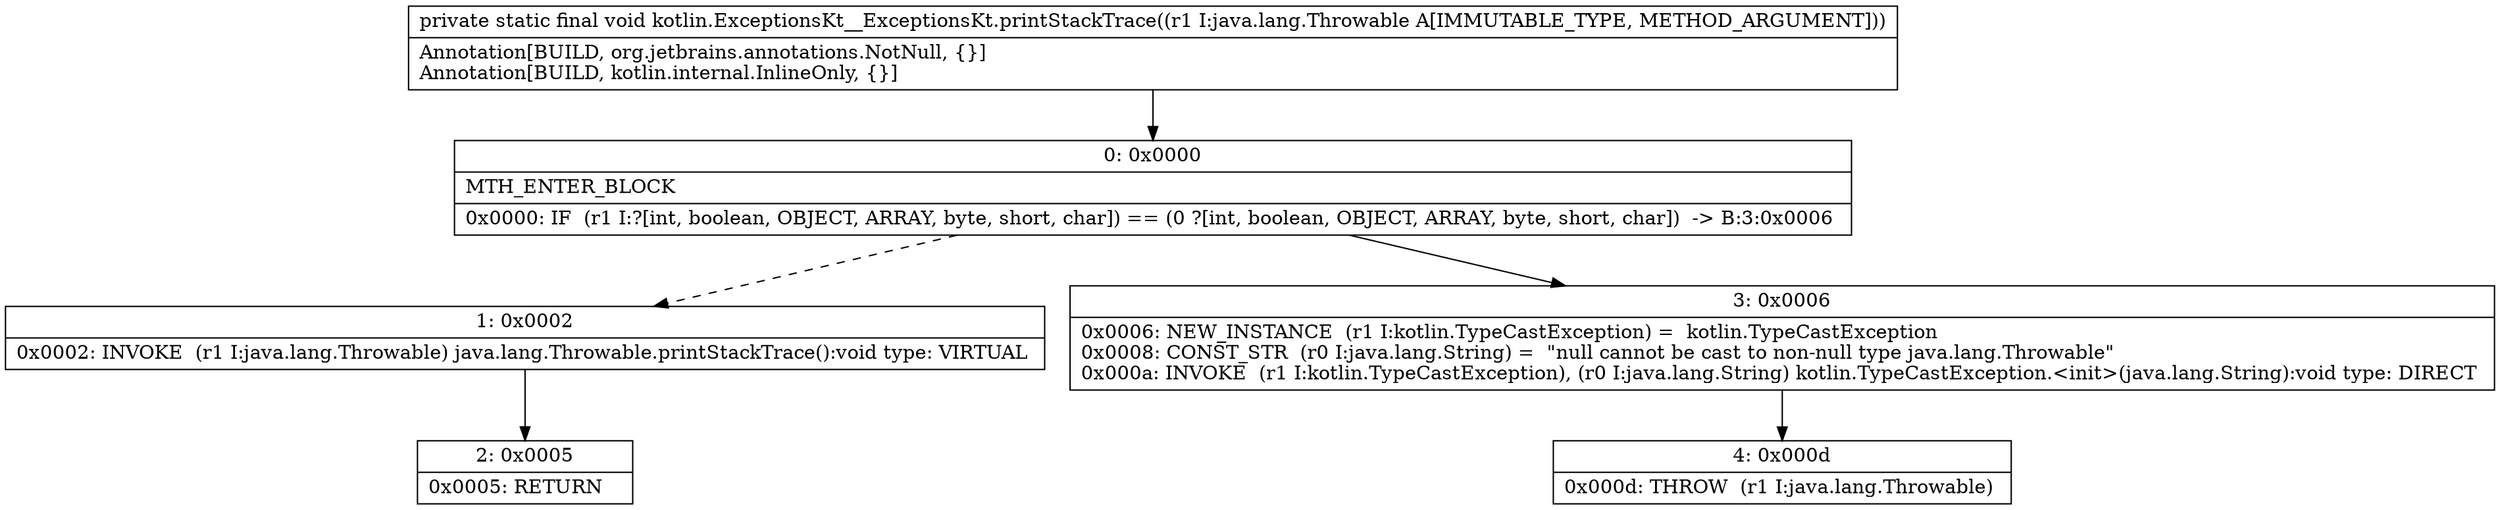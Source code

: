 digraph "CFG forkotlin.ExceptionsKt__ExceptionsKt.printStackTrace(Ljava\/lang\/Throwable;)V" {
Node_0 [shape=record,label="{0\:\ 0x0000|MTH_ENTER_BLOCK\l|0x0000: IF  (r1 I:?[int, boolean, OBJECT, ARRAY, byte, short, char]) == (0 ?[int, boolean, OBJECT, ARRAY, byte, short, char])  \-\> B:3:0x0006 \l}"];
Node_1 [shape=record,label="{1\:\ 0x0002|0x0002: INVOKE  (r1 I:java.lang.Throwable) java.lang.Throwable.printStackTrace():void type: VIRTUAL \l}"];
Node_2 [shape=record,label="{2\:\ 0x0005|0x0005: RETURN   \l}"];
Node_3 [shape=record,label="{3\:\ 0x0006|0x0006: NEW_INSTANCE  (r1 I:kotlin.TypeCastException) =  kotlin.TypeCastException \l0x0008: CONST_STR  (r0 I:java.lang.String) =  \"null cannot be cast to non\-null type java.lang.Throwable\" \l0x000a: INVOKE  (r1 I:kotlin.TypeCastException), (r0 I:java.lang.String) kotlin.TypeCastException.\<init\>(java.lang.String):void type: DIRECT \l}"];
Node_4 [shape=record,label="{4\:\ 0x000d|0x000d: THROW  (r1 I:java.lang.Throwable) \l}"];
MethodNode[shape=record,label="{private static final void kotlin.ExceptionsKt__ExceptionsKt.printStackTrace((r1 I:java.lang.Throwable A[IMMUTABLE_TYPE, METHOD_ARGUMENT]))  | Annotation[BUILD, org.jetbrains.annotations.NotNull, \{\}]\lAnnotation[BUILD, kotlin.internal.InlineOnly, \{\}]\l}"];
MethodNode -> Node_0;
Node_0 -> Node_1[style=dashed];
Node_0 -> Node_3;
Node_1 -> Node_2;
Node_3 -> Node_4;
}

